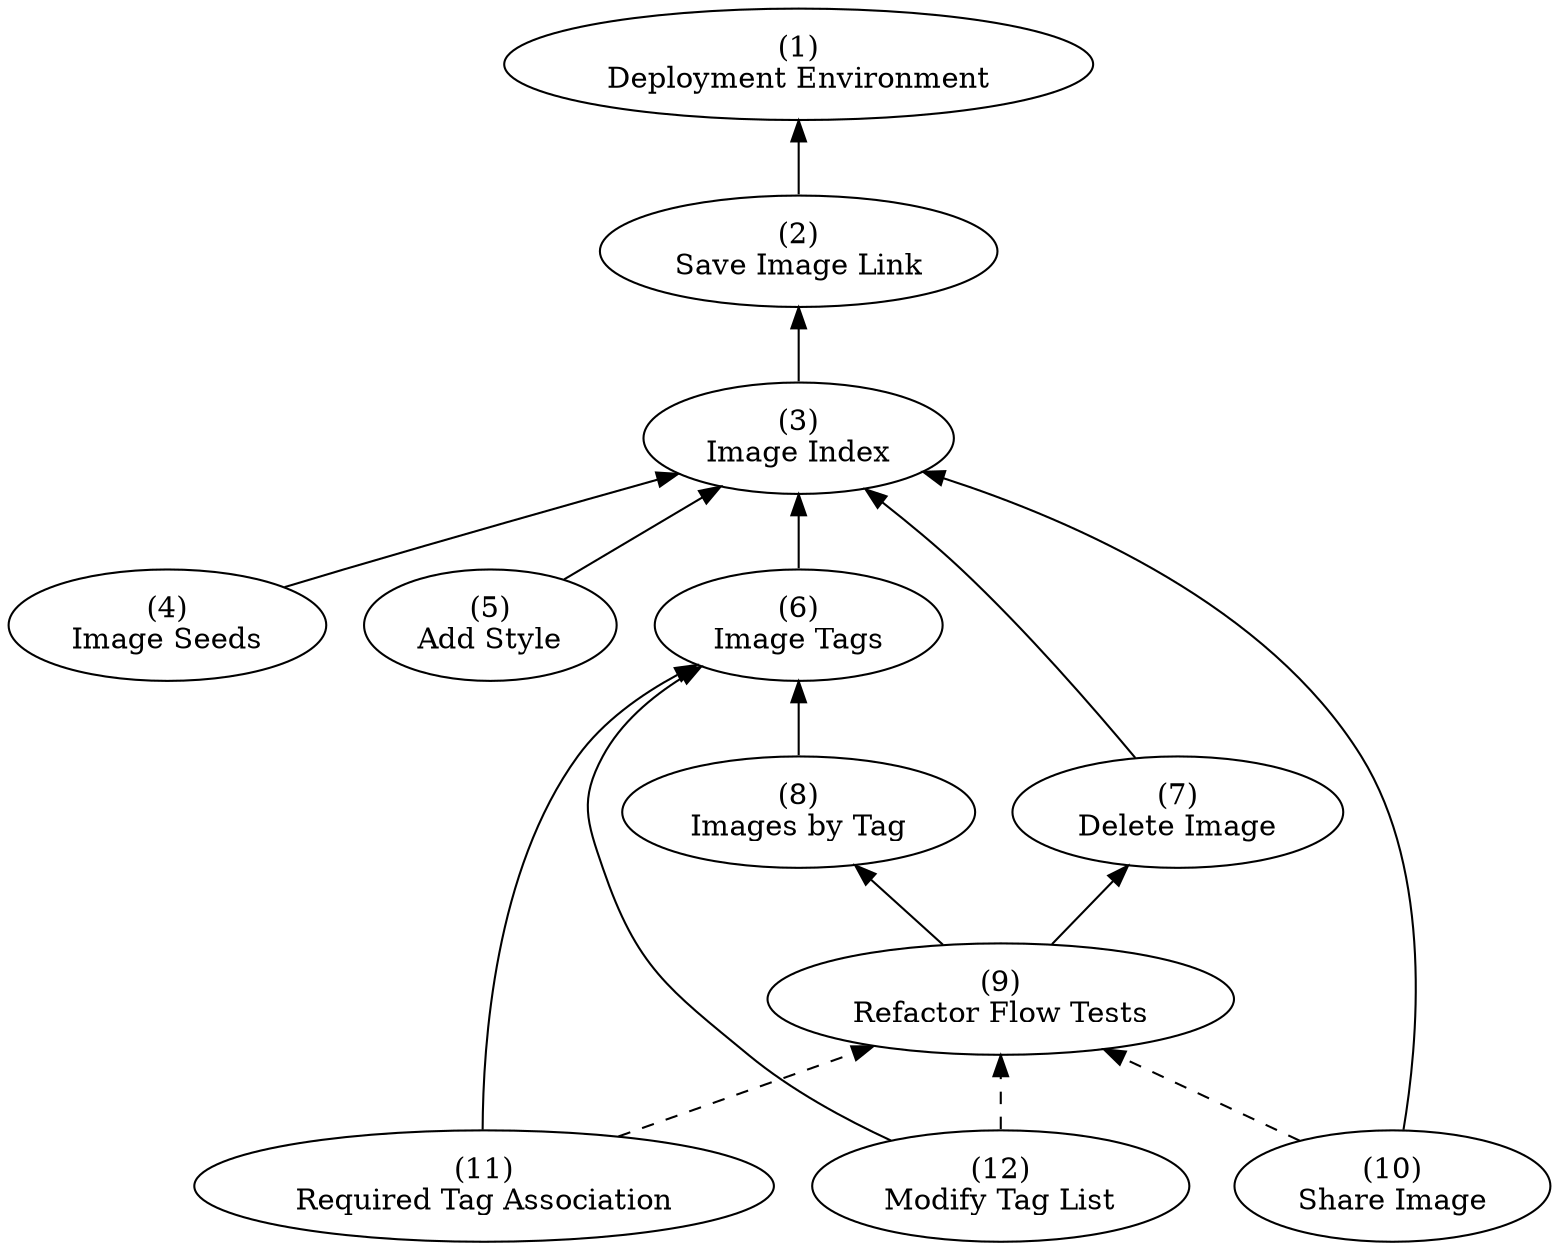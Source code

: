 digraph Dependencies {
  rankdir=BT;

  "Deployment Environment" [label="(1)\nDeployment Environment"]
  "Save Image Link" [label="(2)\nSave Image Link"]
  "Image Index" [label="(3)\nImage Index"]
  "Image Seeds" [label="(4)\nImage Seeds"]
  "Add Style" [label="(5)\nAdd Style"]
  "Image Tags" [label="(6)\nImage Tags"]
  "Delete Image" [label="(7)\nDelete Image"]
  "Images by Tag" [label="(8)\nImages by Tag"]
  "Refactor Flow Tests" [label="(9)\nRefactor Flow Tests"]
  "Share Image" [label="(10)\nShare Image"]
  "Required Tag Association" [label="(11)\nRequired Tag Association"]
  "Modify Tag List" [label="(12)\nModify Tag List"]

  "Add Style" -> "Image Index"
  "Delete Image" -> "Image Index"
  "Image Index" -> "Save Image Link"
  "Image Seeds" -> "Image Index"
  "Image Tags" -> "Image Index"
  "Images by Tag" -> "Image Tags"
  "Modify Tag List" -> "Image Tags"
  "Modify Tag List" -> "Refactor Flow Tests" [style=dashed]
  "Refactor Flow Tests" -> "Delete Image"
  "Refactor Flow Tests" -> "Images by Tag"
  "Required Tag Association" -> "Image Tags"
  "Required Tag Association" -> "Refactor Flow Tests" [style=dashed]
  "Save Image Link" -> "Deployment Environment"
  "Share Image" -> "Image Index"
  "Share Image" -> "Refactor Flow Tests" [style=dashed]
}
